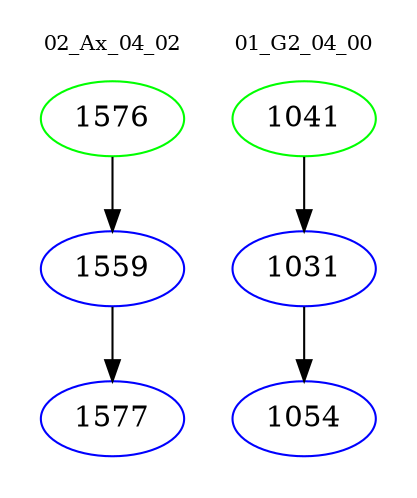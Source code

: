 digraph{
subgraph cluster_0 {
color = white
label = "02_Ax_04_02";
fontsize=10;
T0_1576 [label="1576", color="green"]
T0_1576 -> T0_1559 [color="black"]
T0_1559 [label="1559", color="blue"]
T0_1559 -> T0_1577 [color="black"]
T0_1577 [label="1577", color="blue"]
}
subgraph cluster_1 {
color = white
label = "01_G2_04_00";
fontsize=10;
T1_1041 [label="1041", color="green"]
T1_1041 -> T1_1031 [color="black"]
T1_1031 [label="1031", color="blue"]
T1_1031 -> T1_1054 [color="black"]
T1_1054 [label="1054", color="blue"]
}
}
